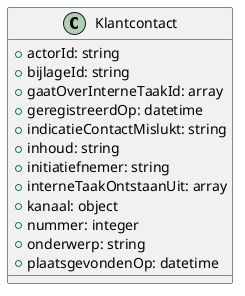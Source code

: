 @startuml
class Klantcontact {
  + actorId: string
  + bijlageId: string
  + gaatOverInterneTaakId: array
  + geregistreerdOp: datetime
  + indicatieContactMislukt: string
  + inhoud: string
  + initiatiefnemer: string
  + interneTaakOntstaanUit: array
  + kanaal: object
  + nummer: integer
  + onderwerp: string
  + plaatsgevondenOp: datetime
}
@enduml
